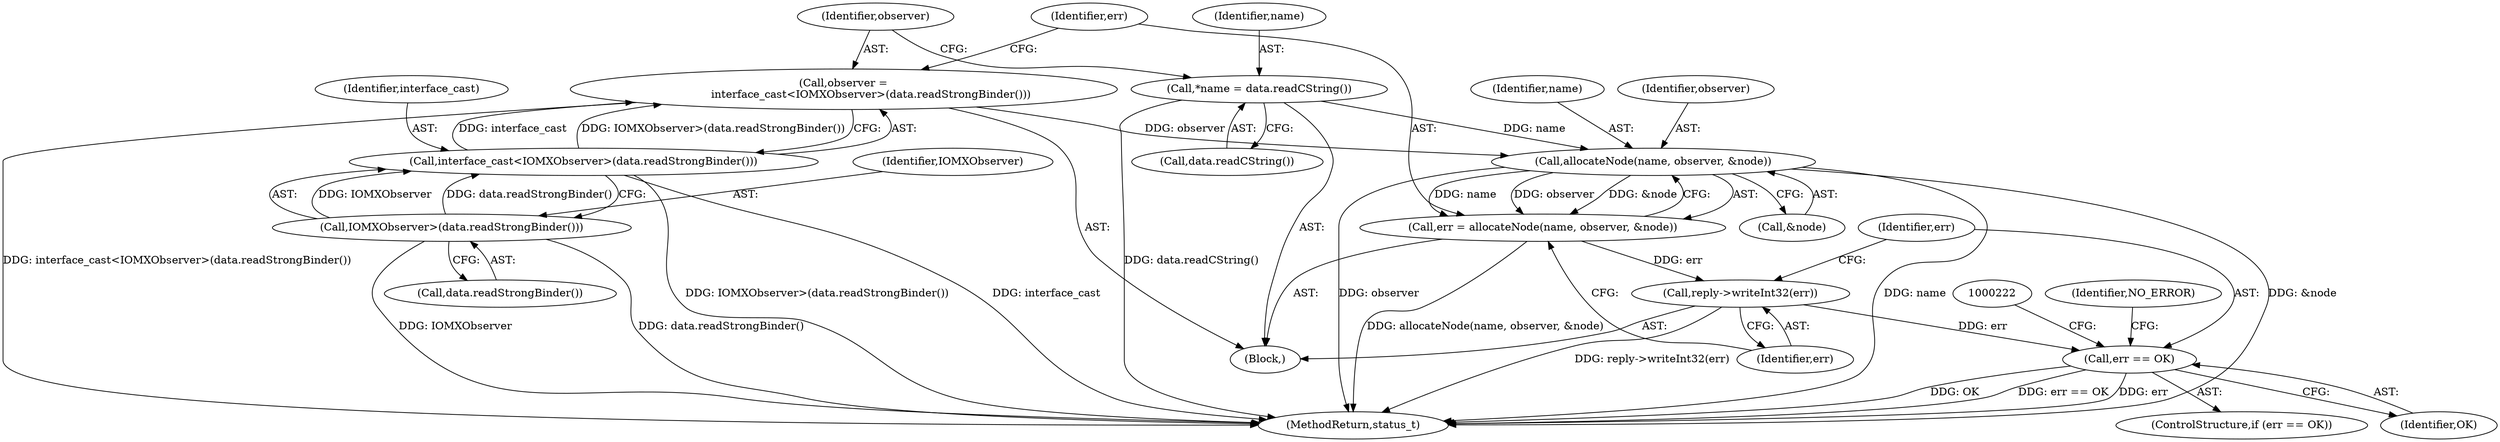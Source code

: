 digraph "0_Android_db829699d3293f254a7387894303451a91278986@API" {
"1000208" [label="(Call,allocateNode(name, observer, &node))"];
"1000193" [label="(Call,*name = data.readCString())"];
"1000197" [label="(Call,observer =\n                interface_cast<IOMXObserver>(data.readStrongBinder()))"];
"1000199" [label="(Call,interface_cast<IOMXObserver>(data.readStrongBinder()))"];
"1000201" [label="(Call,IOMXObserver>(data.readStrongBinder()))"];
"1000206" [label="(Call,err = allocateNode(name, observer, &node))"];
"1000213" [label="(Call,reply->writeInt32(err))"];
"1000216" [label="(Call,err == OK)"];
"1001364" [label="(MethodReturn,status_t)"];
"1000206" [label="(Call,err = allocateNode(name, observer, &node))"];
"1000199" [label="(Call,interface_cast<IOMXObserver>(data.readStrongBinder()))"];
"1000197" [label="(Call,observer =\n                interface_cast<IOMXObserver>(data.readStrongBinder()))"];
"1000194" [label="(Identifier,name)"];
"1000225" [label="(Identifier,NO_ERROR)"];
"1000213" [label="(Call,reply->writeInt32(err))"];
"1000207" [label="(Identifier,err)"];
"1000193" [label="(Call,*name = data.readCString())"];
"1000208" [label="(Call,allocateNode(name, observer, &node))"];
"1000187" [label="(Block,)"];
"1000211" [label="(Call,&node)"];
"1000200" [label="(Identifier,interface_cast)"];
"1000216" [label="(Call,err == OK)"];
"1000198" [label="(Identifier,observer)"];
"1000217" [label="(Identifier,err)"];
"1000195" [label="(Call,data.readCString())"];
"1000210" [label="(Identifier,observer)"];
"1000218" [label="(Identifier,OK)"];
"1000214" [label="(Identifier,err)"];
"1000201" [label="(Call,IOMXObserver>(data.readStrongBinder()))"];
"1000203" [label="(Call,data.readStrongBinder())"];
"1000209" [label="(Identifier,name)"];
"1000202" [label="(Identifier,IOMXObserver)"];
"1000215" [label="(ControlStructure,if (err == OK))"];
"1000208" -> "1000206"  [label="AST: "];
"1000208" -> "1000211"  [label="CFG: "];
"1000209" -> "1000208"  [label="AST: "];
"1000210" -> "1000208"  [label="AST: "];
"1000211" -> "1000208"  [label="AST: "];
"1000206" -> "1000208"  [label="CFG: "];
"1000208" -> "1001364"  [label="DDG: name"];
"1000208" -> "1001364"  [label="DDG: observer"];
"1000208" -> "1001364"  [label="DDG: &node"];
"1000208" -> "1000206"  [label="DDG: name"];
"1000208" -> "1000206"  [label="DDG: observer"];
"1000208" -> "1000206"  [label="DDG: &node"];
"1000193" -> "1000208"  [label="DDG: name"];
"1000197" -> "1000208"  [label="DDG: observer"];
"1000193" -> "1000187"  [label="AST: "];
"1000193" -> "1000195"  [label="CFG: "];
"1000194" -> "1000193"  [label="AST: "];
"1000195" -> "1000193"  [label="AST: "];
"1000198" -> "1000193"  [label="CFG: "];
"1000193" -> "1001364"  [label="DDG: data.readCString()"];
"1000197" -> "1000187"  [label="AST: "];
"1000197" -> "1000199"  [label="CFG: "];
"1000198" -> "1000197"  [label="AST: "];
"1000199" -> "1000197"  [label="AST: "];
"1000207" -> "1000197"  [label="CFG: "];
"1000197" -> "1001364"  [label="DDG: interface_cast<IOMXObserver>(data.readStrongBinder())"];
"1000199" -> "1000197"  [label="DDG: interface_cast"];
"1000199" -> "1000197"  [label="DDG: IOMXObserver>(data.readStrongBinder())"];
"1000199" -> "1000201"  [label="CFG: "];
"1000200" -> "1000199"  [label="AST: "];
"1000201" -> "1000199"  [label="AST: "];
"1000199" -> "1001364"  [label="DDG: IOMXObserver>(data.readStrongBinder())"];
"1000199" -> "1001364"  [label="DDG: interface_cast"];
"1000201" -> "1000199"  [label="DDG: IOMXObserver"];
"1000201" -> "1000199"  [label="DDG: data.readStrongBinder()"];
"1000201" -> "1000203"  [label="CFG: "];
"1000202" -> "1000201"  [label="AST: "];
"1000203" -> "1000201"  [label="AST: "];
"1000201" -> "1001364"  [label="DDG: data.readStrongBinder()"];
"1000201" -> "1001364"  [label="DDG: IOMXObserver"];
"1000206" -> "1000187"  [label="AST: "];
"1000207" -> "1000206"  [label="AST: "];
"1000214" -> "1000206"  [label="CFG: "];
"1000206" -> "1001364"  [label="DDG: allocateNode(name, observer, &node)"];
"1000206" -> "1000213"  [label="DDG: err"];
"1000213" -> "1000187"  [label="AST: "];
"1000213" -> "1000214"  [label="CFG: "];
"1000214" -> "1000213"  [label="AST: "];
"1000217" -> "1000213"  [label="CFG: "];
"1000213" -> "1001364"  [label="DDG: reply->writeInt32(err)"];
"1000213" -> "1000216"  [label="DDG: err"];
"1000216" -> "1000215"  [label="AST: "];
"1000216" -> "1000218"  [label="CFG: "];
"1000217" -> "1000216"  [label="AST: "];
"1000218" -> "1000216"  [label="AST: "];
"1000222" -> "1000216"  [label="CFG: "];
"1000225" -> "1000216"  [label="CFG: "];
"1000216" -> "1001364"  [label="DDG: err == OK"];
"1000216" -> "1001364"  [label="DDG: err"];
"1000216" -> "1001364"  [label="DDG: OK"];
}
